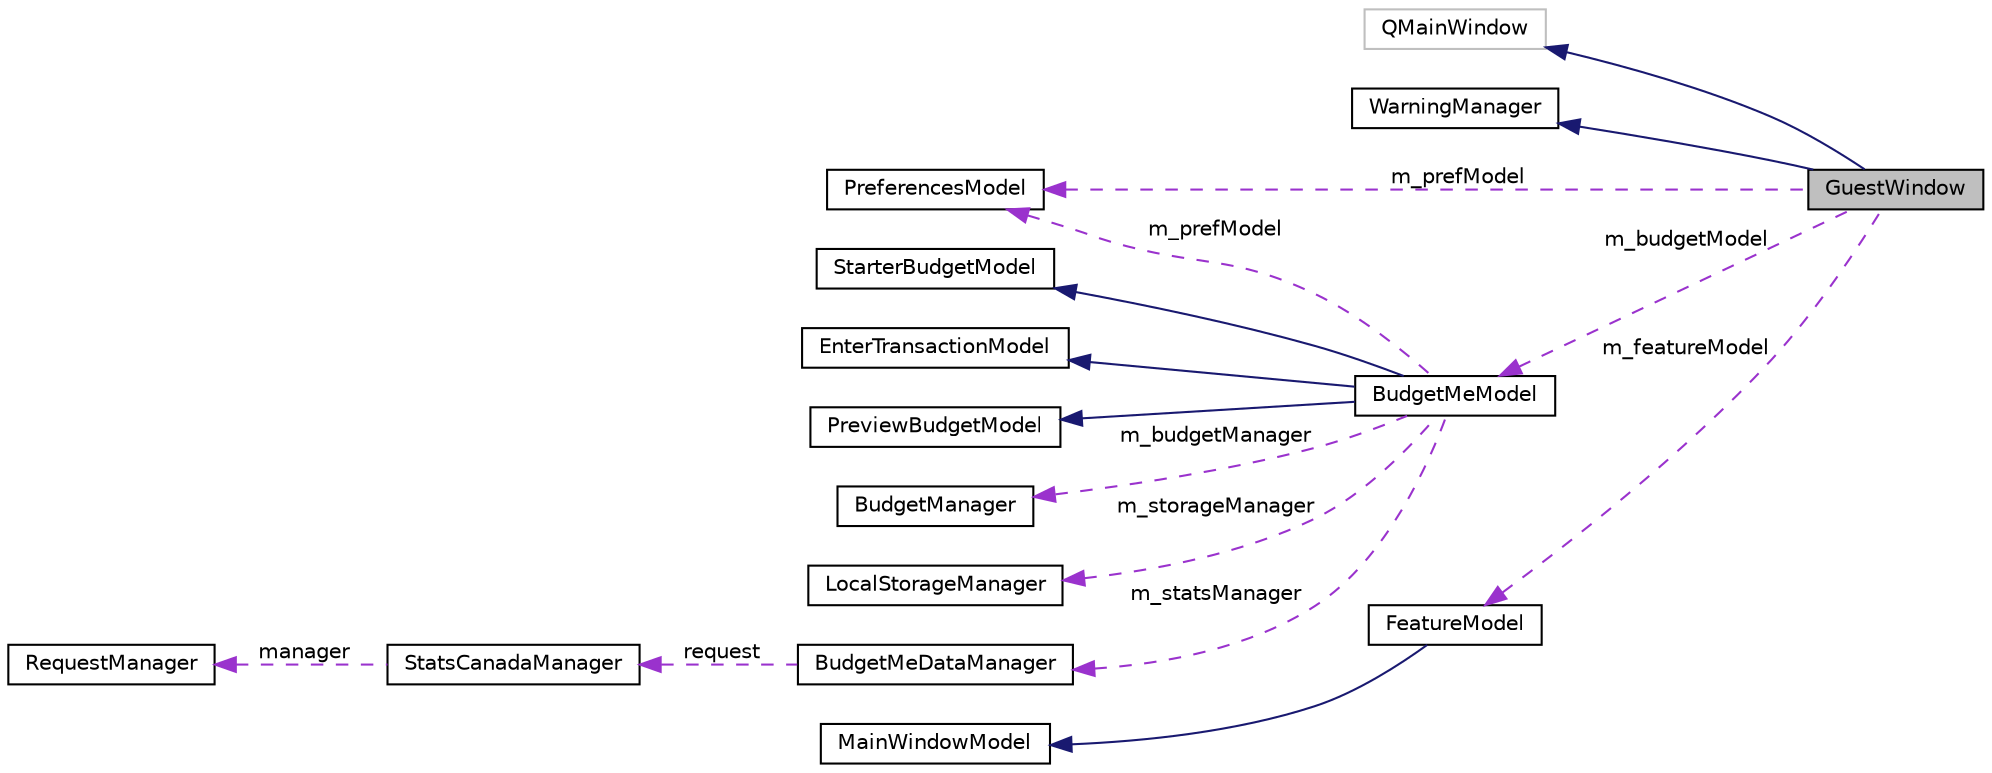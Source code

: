 digraph "GuestWindow"
{
 // LATEX_PDF_SIZE
  edge [fontname="Helvetica",fontsize="10",labelfontname="Helvetica",labelfontsize="10"];
  node [fontname="Helvetica",fontsize="10",shape=record];
  rankdir="LR";
  Node1 [label="GuestWindow",height=0.2,width=0.4,color="black", fillcolor="grey75", style="filled", fontcolor="black",tooltip="Guest user window."];
  Node2 -> Node1 [dir="back",color="midnightblue",fontsize="10",style="solid",fontname="Helvetica"];
  Node2 [label="QMainWindow",height=0.2,width=0.4,color="grey75", fillcolor="white", style="filled",tooltip=" "];
  Node3 -> Node1 [dir="back",color="midnightblue",fontsize="10",style="solid",fontname="Helvetica"];
  Node3 [label="WarningManager",height=0.2,width=0.4,color="black", fillcolor="white", style="filled",URL="$classWarningManager.html",tooltip=" "];
  Node4 -> Node1 [dir="back",color="darkorchid3",fontsize="10",style="dashed",label=" m_prefModel" ,fontname="Helvetica"];
  Node4 [label="PreferencesModel",height=0.2,width=0.4,color="black", fillcolor="white", style="filled",URL="$classPreferencesModel.html",tooltip=" "];
  Node5 -> Node1 [dir="back",color="darkorchid3",fontsize="10",style="dashed",label=" m_budgetModel" ,fontname="Helvetica"];
  Node5 [label="BudgetMeModel",height=0.2,width=0.4,color="black", fillcolor="white", style="filled",URL="$classBudgetMeModel.html",tooltip=" "];
  Node6 -> Node5 [dir="back",color="midnightblue",fontsize="10",style="solid",fontname="Helvetica"];
  Node6 [label="StarterBudgetModel",height=0.2,width=0.4,color="black", fillcolor="white", style="filled",URL="$classStarterBudgetModel.html",tooltip=" "];
  Node7 -> Node5 [dir="back",color="midnightblue",fontsize="10",style="solid",fontname="Helvetica"];
  Node7 [label="EnterTransactionModel",height=0.2,width=0.4,color="black", fillcolor="white", style="filled",URL="$classEnterTransactionModel.html",tooltip=" "];
  Node8 -> Node5 [dir="back",color="midnightblue",fontsize="10",style="solid",fontname="Helvetica"];
  Node8 [label="PreviewBudgetModel",height=0.2,width=0.4,color="black", fillcolor="white", style="filled",URL="$classPreviewBudgetModel.html",tooltip=" "];
  Node9 -> Node5 [dir="back",color="darkorchid3",fontsize="10",style="dashed",label=" m_budgetManager" ,fontname="Helvetica"];
  Node9 [label="BudgetManager",height=0.2,width=0.4,color="black", fillcolor="white", style="filled",URL="$classBudgetManager.html",tooltip="BudgetMe Algorithms."];
  Node4 -> Node5 [dir="back",color="darkorchid3",fontsize="10",style="dashed",label=" m_prefModel" ,fontname="Helvetica"];
  Node10 -> Node5 [dir="back",color="darkorchid3",fontsize="10",style="dashed",label=" m_storageManager" ,fontname="Helvetica"];
  Node10 [label="LocalStorageManager",height=0.2,width=0.4,color="black", fillcolor="white", style="filled",URL="$classLocalStorageManager.html",tooltip="Interface for database models."];
  Node11 -> Node5 [dir="back",color="darkorchid3",fontsize="10",style="dashed",label=" m_statsManager" ,fontname="Helvetica"];
  Node11 [label="BudgetMeDataManager",height=0.2,width=0.4,color="black", fillcolor="white", style="filled",URL="$classBudgetMeDataManager.html",tooltip="An object that will retrieve data specifically for BudgetMe."];
  Node12 -> Node11 [dir="back",color="darkorchid3",fontsize="10",style="dashed",label=" request" ,fontname="Helvetica"];
  Node12 [label="StatsCanadaManager",height=0.2,width=0.4,color="black", fillcolor="white", style="filled",URL="$classStatsCanadaManager.html",tooltip="An object that will retrieve data from Statisitcs Canada."];
  Node13 -> Node12 [dir="back",color="darkorchid3",fontsize="10",style="dashed",label=" manager" ,fontname="Helvetica"];
  Node13 [label="RequestManager",height=0.2,width=0.4,color="black", fillcolor="white", style="filled",URL="$classRequestManager.html",tooltip="Makes a request to an API."];
  Node14 -> Node1 [dir="back",color="darkorchid3",fontsize="10",style="dashed",label=" m_featureModel" ,fontname="Helvetica"];
  Node14 [label="FeatureModel",height=0.2,width=0.4,color="black", fillcolor="white", style="filled",URL="$classFeatureModel.html",tooltip=" "];
  Node15 -> Node14 [dir="back",color="midnightblue",fontsize="10",style="solid",fontname="Helvetica"];
  Node15 [label="MainWindowModel",height=0.2,width=0.4,color="black", fillcolor="white", style="filled",URL="$classMainWindowModel.html",tooltip=" "];
}
